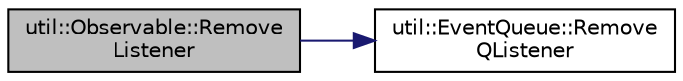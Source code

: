 digraph "util::Observable::RemoveListener"
{
  bgcolor="transparent";
  edge [fontname="Helvetica",fontsize="10",labelfontname="Helvetica",labelfontsize="10"];
  node [fontname="Helvetica",fontsize="10",shape=record];
  rankdir="LR";
  Node1 [label="util::Observable::Remove\lListener",height=0.2,width=0.4,color="black", fillcolor="grey75", style="filled" fontcolor="black"];
  Node1 -> Node2 [color="midnightblue",fontsize="10",style="solid",fontname="Helvetica"];
  Node2 [label="util::EventQueue::Remove\lQListener",height=0.2,width=0.4,color="black",URL="$classutil_1_1EventQueue.html#ad24a79465edd45be2547c03935f959d9",tooltip="Removes the specified EventListener so that it no longer receives event. "];
}
